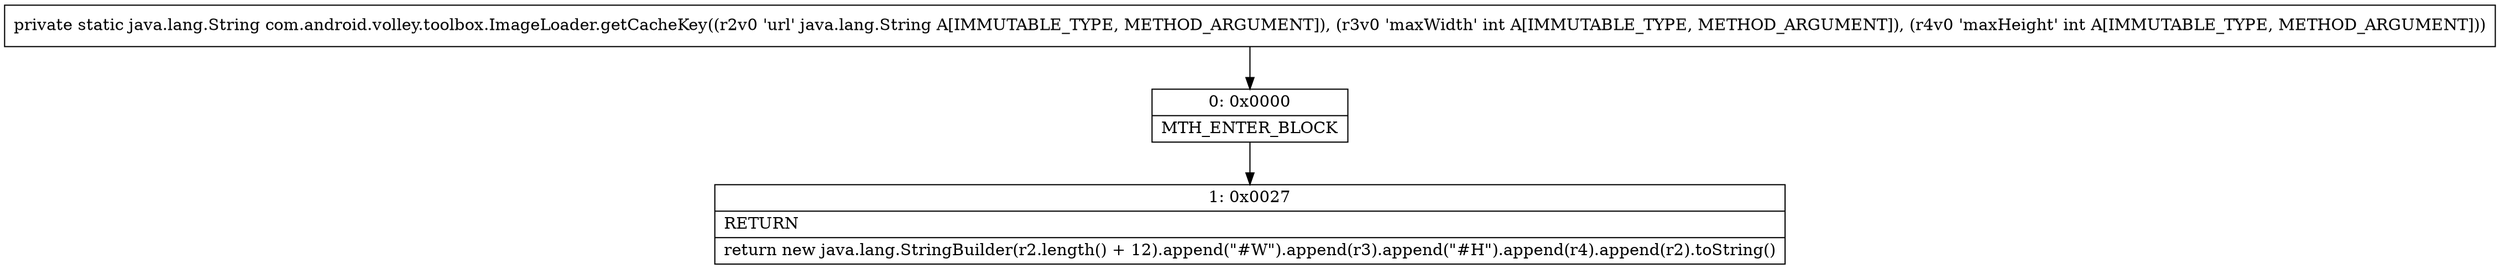 digraph "CFG forcom.android.volley.toolbox.ImageLoader.getCacheKey(Ljava\/lang\/String;II)Ljava\/lang\/String;" {
Node_0 [shape=record,label="{0\:\ 0x0000|MTH_ENTER_BLOCK\l}"];
Node_1 [shape=record,label="{1\:\ 0x0027|RETURN\l|return new java.lang.StringBuilder(r2.length() + 12).append(\"#W\").append(r3).append(\"#H\").append(r4).append(r2).toString()\l}"];
MethodNode[shape=record,label="{private static java.lang.String com.android.volley.toolbox.ImageLoader.getCacheKey((r2v0 'url' java.lang.String A[IMMUTABLE_TYPE, METHOD_ARGUMENT]), (r3v0 'maxWidth' int A[IMMUTABLE_TYPE, METHOD_ARGUMENT]), (r4v0 'maxHeight' int A[IMMUTABLE_TYPE, METHOD_ARGUMENT])) }"];
MethodNode -> Node_0;
Node_0 -> Node_1;
}

